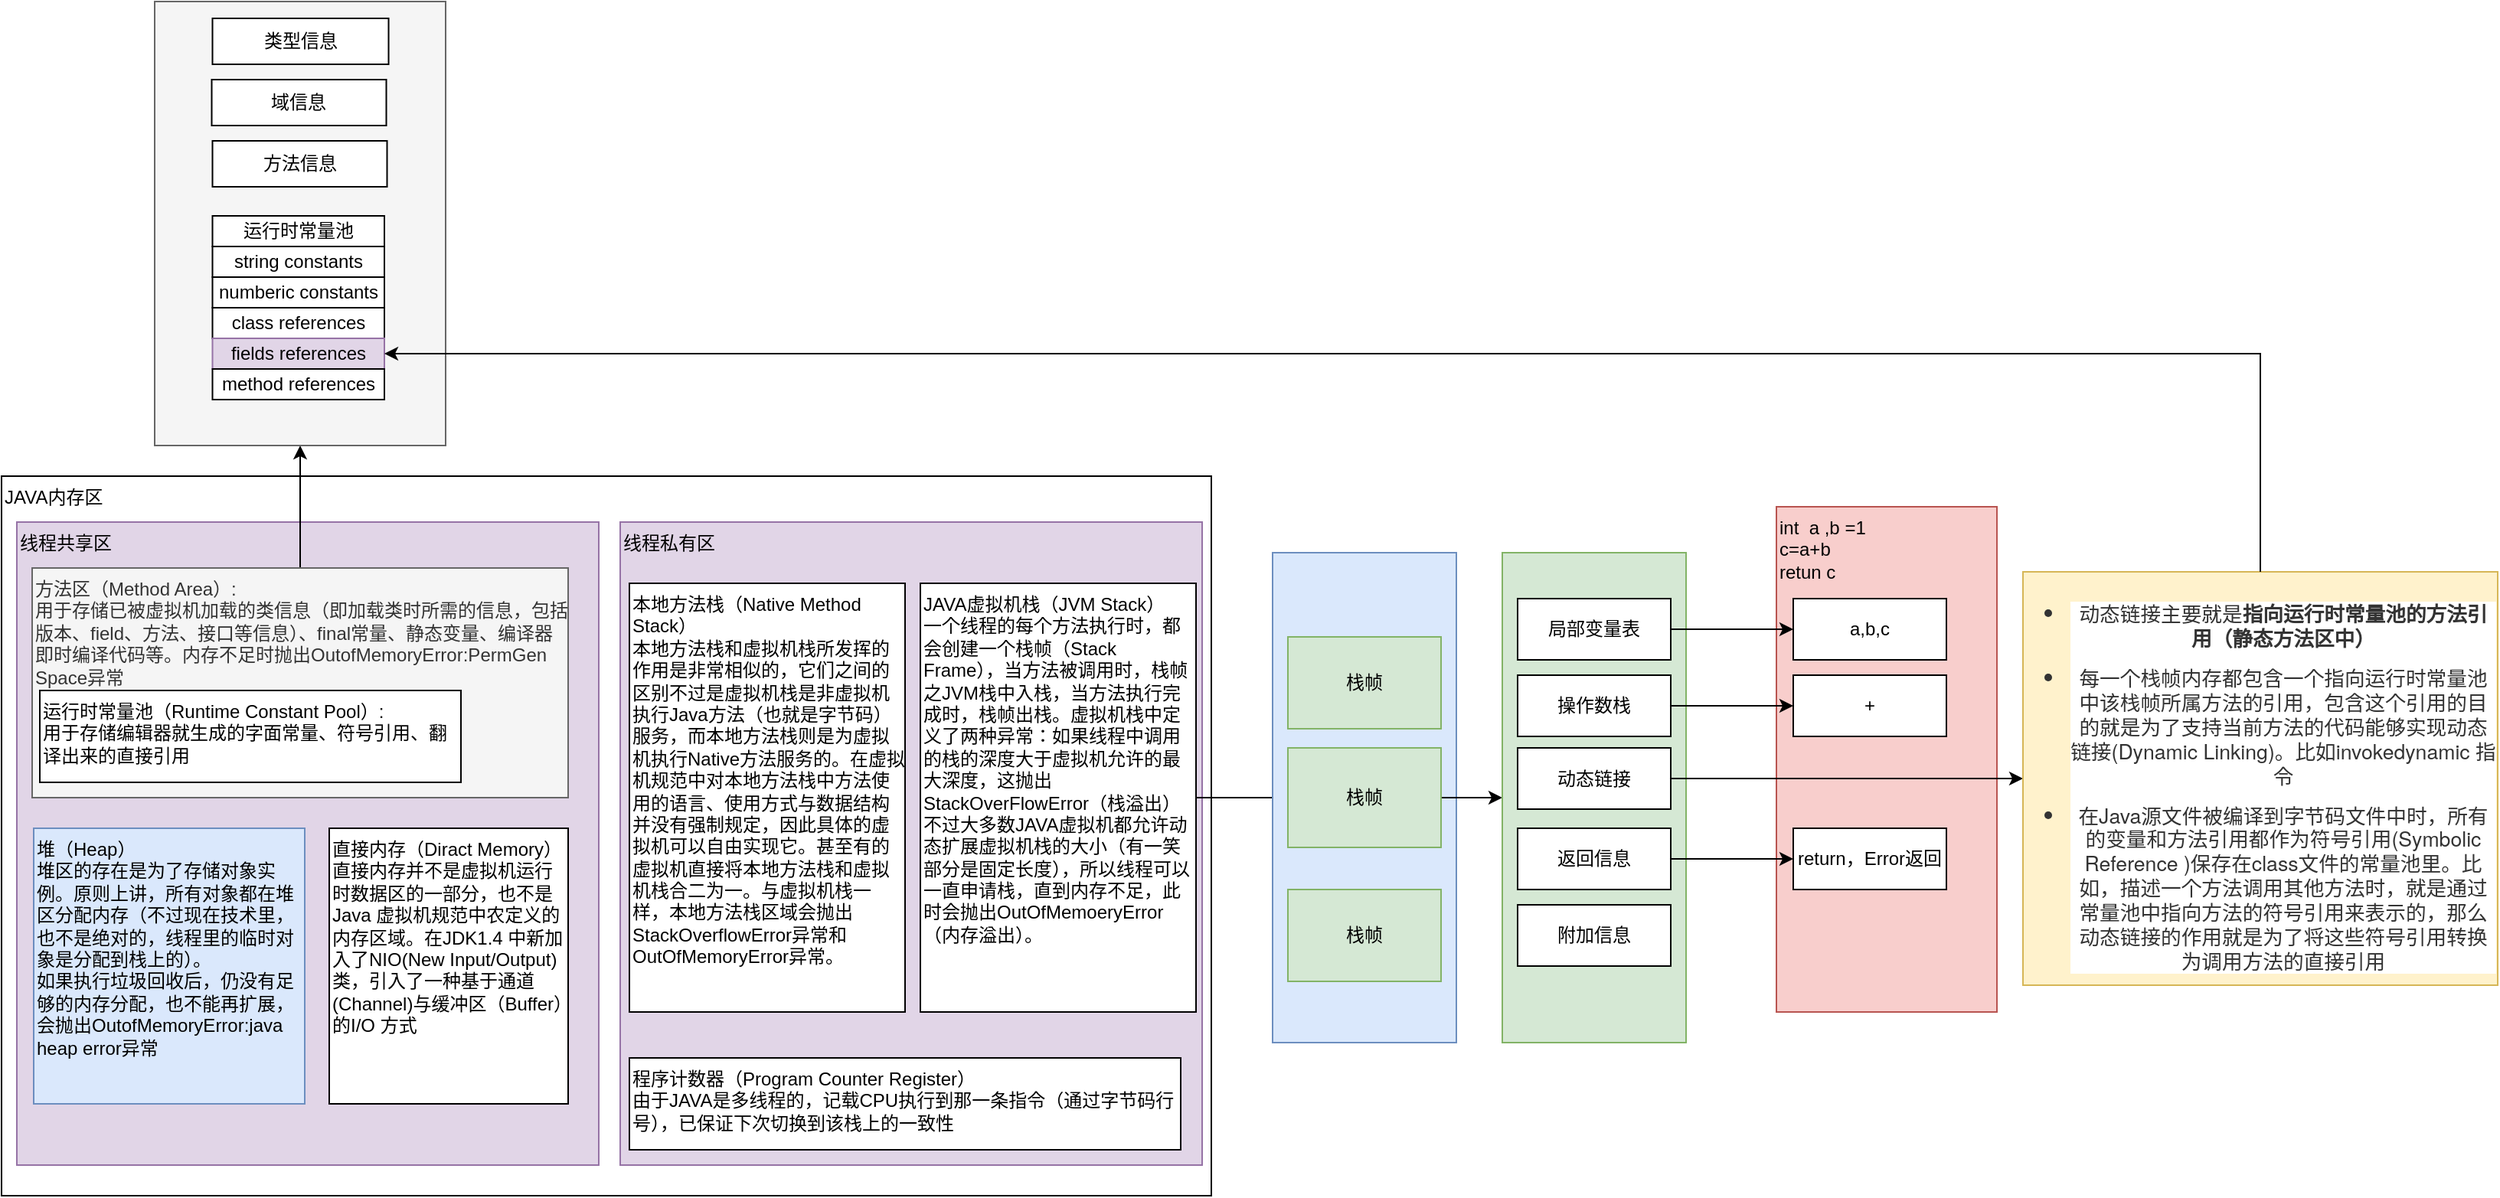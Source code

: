 <mxfile version="17.1.0" type="github" pages="5">
  <diagram id="TDiGAL2X2Zq-7PlaV9LO" name="Page-1">
    <mxGraphModel dx="1038" dy="2878" grid="1" gridSize="10" guides="1" tooltips="1" connect="1" arrows="1" fold="1" page="1" pageScale="1" pageWidth="827" pageHeight="1169" math="0" shadow="0">
      <root>
        <mxCell id="0" />
        <mxCell id="1" parent="0" />
        <mxCell id="9E3KLxwtJvIrnutbp77t-42" value="&lt;span style=&quot;&quot;&gt;int&amp;nbsp; a ,b =1&lt;/span&gt;&lt;br style=&quot;&quot;&gt;&lt;span style=&quot;&quot;&gt;c=a+b&lt;/span&gt;&lt;br style=&quot;&quot;&gt;&lt;div style=&quot;&quot;&gt;&lt;span&gt;retun c&lt;/span&gt;&lt;/div&gt;" style="rounded=0;whiteSpace=wrap;html=1;align=left;verticalAlign=top;fillColor=#f8cecc;strokeColor=#b85450;" parent="1" vertex="1">
          <mxGeometry x="1169" y="-1120" width="144" height="330" as="geometry" />
        </mxCell>
        <mxCell id="9E3KLxwtJvIrnutbp77t-6" value="JAVA内存区" style="rounded=0;whiteSpace=wrap;html=1;align=left;verticalAlign=top;" parent="1" vertex="1">
          <mxGeometry x="10" y="-1140" width="790" height="470" as="geometry" />
        </mxCell>
        <mxCell id="9E3KLxwtJvIrnutbp77t-7" value="线程共享区" style="rounded=0;whiteSpace=wrap;html=1;align=left;verticalAlign=top;fillColor=#e1d5e7;strokeColor=#9673a6;" parent="1" vertex="1">
          <mxGeometry x="20" y="-1110" width="380" height="420" as="geometry" />
        </mxCell>
        <mxCell id="9E3KLxwtJvIrnutbp77t-8" value="线程私有区" style="rounded=0;whiteSpace=wrap;html=1;align=left;verticalAlign=top;fillColor=#e1d5e7;strokeColor=#9673a6;" parent="1" vertex="1">
          <mxGeometry x="414" y="-1110" width="380" height="420" as="geometry" />
        </mxCell>
        <mxCell id="9E3KLxwtJvIrnutbp77t-48" value="" style="edgeStyle=orthogonalEdgeStyle;rounded=0;orthogonalLoop=1;jettySize=auto;html=1;" parent="1" source="9E3KLxwtJvIrnutbp77t-9" target="9E3KLxwtJvIrnutbp77t-47" edge="1">
          <mxGeometry relative="1" as="geometry" />
        </mxCell>
        <mxCell id="9E3KLxwtJvIrnutbp77t-9" value="方法区（Method Area）:&lt;br&gt;用于存储已被虚拟机加载的类信息（即加载类时所需的信息，包括版本、field、方法、接口等信息）、final常量、静态变量、编译器即时编译代码等。内存不足时抛出OutofMemoryError:PermGen Space异常" style="rounded=0;whiteSpace=wrap;html=1;align=left;verticalAlign=top;fillColor=#f5f5f5;fontColor=#333333;strokeColor=#666666;" parent="1" vertex="1">
          <mxGeometry x="30" y="-1080" width="350" height="150" as="geometry" />
        </mxCell>
        <mxCell id="9E3KLxwtJvIrnutbp77t-10" value="运行时常量池（Runtime Constant Pool）:&lt;br&gt;用于存储编辑器就生成的字面常量、符号引用、翻译出来的直接引用" style="rounded=0;whiteSpace=wrap;html=1;align=left;verticalAlign=top;" parent="1" vertex="1">
          <mxGeometry x="35" y="-1000" width="275" height="60" as="geometry" />
        </mxCell>
        <mxCell id="9E3KLxwtJvIrnutbp77t-11" value="堆（Heap）&lt;br&gt;堆区的存在是为了存储对象实例。原则上讲，所有对象都在堆区分配内存（不过现在技术里，也不是绝对的，线程里的临时对象是分配到栈上的）。&lt;br&gt;如果执行垃圾回收后，仍没有足够的内存分配，也不能再扩展，会抛出OutofMemoryError:java heap error异常" style="rounded=0;whiteSpace=wrap;html=1;align=left;verticalAlign=top;fillColor=#dae8fc;strokeColor=#6c8ebf;" parent="1" vertex="1">
          <mxGeometry x="31" y="-910" width="177" height="180" as="geometry" />
        </mxCell>
        <mxCell id="9E3KLxwtJvIrnutbp77t-12" value="直接内存（Diract Memory）&lt;br&gt;&lt;div&gt;直接内存并不是虚拟机运行时数据区的一部分，也不是Java 虚拟机规范中农定义的内存区域。在JDK1.4 中新加入了NIO(New Input/Output)类，引入了一种基于通道(Channel)与缓冲区（Buffer）的I/O 方式&lt;/div&gt;" style="rounded=0;whiteSpace=wrap;html=1;align=left;verticalAlign=top;" parent="1" vertex="1">
          <mxGeometry x="224" y="-910" width="156" height="180" as="geometry" />
        </mxCell>
        <mxCell id="9E3KLxwtJvIrnutbp77t-13" value="本地方法栈（Native Method Stack）&lt;br&gt;&lt;div&gt;本地方法栈和虚拟机栈所发挥的作用是非常相似的，它们之间的区别不过是虚拟机栈是非虚拟机执行Java方法（也就是字节码）服务，而本地方法栈则是为虚拟机执行Native方法服务的。在虚拟机规范中对本地方法栈中方法使用的语言、使用方式与数据结构并没有强制规定，因此具体的虚拟机可以自由实现它。甚至有的虚拟机直接将本地方法栈和虚拟机栈合二为一。与虚拟机栈一样，本地方法栈区域会抛出StackOverflowError异常和OutOfMemoryError异常。&lt;/div&gt;" style="rounded=0;whiteSpace=wrap;html=1;align=left;verticalAlign=top;" parent="1" vertex="1">
          <mxGeometry x="420" y="-1070" width="180" height="280" as="geometry" />
        </mxCell>
        <mxCell id="9E3KLxwtJvIrnutbp77t-14" value="JAVA虚拟机栈（JVM Stack）&lt;br&gt;一个线程的每个方法执行时，都会创建一个栈帧（Stack Frame），当方法被调用时，栈帧之JVM栈中入栈，当方法执行完成时，栈帧出栈。虚拟机栈中定义了两种异常：如果线程中调用的栈的深度大于虚拟机允许的最大深度，这抛出StackOverFlowError（栈溢出）不过大多数JAVA虚拟机都允许动态扩展虚拟机栈的大小（有一笑部分是固定长度），所以线程可以一直申请栈，直到内存不足，此时会抛出OutOfMemoeryError（内存溢出）。" style="rounded=0;whiteSpace=wrap;html=1;align=left;verticalAlign=top;" parent="1" vertex="1">
          <mxGeometry x="610" y="-1070" width="180" height="280" as="geometry" />
        </mxCell>
        <mxCell id="9E3KLxwtJvIrnutbp77t-15" value="" style="endArrow=none;html=1;rounded=0;exitX=1;exitY=0.5;exitDx=0;exitDy=0;" parent="1" source="9E3KLxwtJvIrnutbp77t-14" edge="1">
          <mxGeometry width="50" height="50" relative="1" as="geometry">
            <mxPoint x="790" y="-880" as="sourcePoint" />
            <mxPoint x="840" y="-930" as="targetPoint" />
          </mxGeometry>
        </mxCell>
        <mxCell id="9E3KLxwtJvIrnutbp77t-16" value="" style="rounded=0;whiteSpace=wrap;html=1;fillColor=#dae8fc;strokeColor=#6c8ebf;" parent="1" vertex="1">
          <mxGeometry x="840" y="-1090" width="120" height="320" as="geometry" />
        </mxCell>
        <mxCell id="9E3KLxwtJvIrnutbp77t-19" value="栈帧" style="rounded=0;whiteSpace=wrap;html=1;fillColor=#d5e8d4;strokeColor=#82b366;" parent="1" vertex="1">
          <mxGeometry x="850" y="-1035" width="100" height="60" as="geometry" />
        </mxCell>
        <mxCell id="9E3KLxwtJvIrnutbp77t-22" style="edgeStyle=orthogonalEdgeStyle;rounded=0;orthogonalLoop=1;jettySize=auto;html=1;exitX=1;exitY=0.5;exitDx=0;exitDy=0;" parent="1" source="9E3KLxwtJvIrnutbp77t-20" edge="1">
          <mxGeometry relative="1" as="geometry">
            <mxPoint x="990" y="-930" as="targetPoint" />
          </mxGeometry>
        </mxCell>
        <mxCell id="9E3KLxwtJvIrnutbp77t-20" value="栈帧" style="rounded=0;whiteSpace=wrap;html=1;fillColor=#d5e8d4;strokeColor=#82b366;" parent="1" vertex="1">
          <mxGeometry x="850" y="-962.5" width="100" height="65" as="geometry" />
        </mxCell>
        <mxCell id="9E3KLxwtJvIrnutbp77t-21" value="栈帧" style="rounded=0;whiteSpace=wrap;html=1;fillColor=#d5e8d4;strokeColor=#82b366;" parent="1" vertex="1">
          <mxGeometry x="850" y="-870" width="100" height="60" as="geometry" />
        </mxCell>
        <mxCell id="9E3KLxwtJvIrnutbp77t-23" value="" style="rounded=0;whiteSpace=wrap;html=1;fillColor=#d5e8d4;strokeColor=#82b366;" parent="1" vertex="1">
          <mxGeometry x="990" y="-1090" width="120" height="320" as="geometry" />
        </mxCell>
        <mxCell id="9E3KLxwtJvIrnutbp77t-32" value="" style="edgeStyle=orthogonalEdgeStyle;rounded=0;orthogonalLoop=1;jettySize=auto;html=1;" parent="1" source="9E3KLxwtJvIrnutbp77t-24" target="9E3KLxwtJvIrnutbp77t-31" edge="1">
          <mxGeometry relative="1" as="geometry" />
        </mxCell>
        <mxCell id="9E3KLxwtJvIrnutbp77t-24" value="局部变量表" style="rounded=0;whiteSpace=wrap;html=1;" parent="1" vertex="1">
          <mxGeometry x="1000" y="-1060" width="100" height="40" as="geometry" />
        </mxCell>
        <mxCell id="9E3KLxwtJvIrnutbp77t-39" value="" style="edgeStyle=orthogonalEdgeStyle;rounded=0;orthogonalLoop=1;jettySize=auto;html=1;" parent="1" source="9E3KLxwtJvIrnutbp77t-25" target="9E3KLxwtJvIrnutbp77t-38" edge="1">
          <mxGeometry relative="1" as="geometry" />
        </mxCell>
        <mxCell id="9E3KLxwtJvIrnutbp77t-25" value="操作数栈" style="rounded=0;whiteSpace=wrap;html=1;" parent="1" vertex="1">
          <mxGeometry x="1000" y="-1010" width="100" height="40" as="geometry" />
        </mxCell>
        <mxCell id="9E3KLxwtJvIrnutbp77t-45" value="" style="edgeStyle=orthogonalEdgeStyle;rounded=0;orthogonalLoop=1;jettySize=auto;html=1;" parent="1" source="9E3KLxwtJvIrnutbp77t-26" target="9E3KLxwtJvIrnutbp77t-44" edge="1">
          <mxGeometry relative="1" as="geometry" />
        </mxCell>
        <mxCell id="9E3KLxwtJvIrnutbp77t-26" value="动态链接" style="rounded=0;whiteSpace=wrap;html=1;" parent="1" vertex="1">
          <mxGeometry x="1000" y="-962.5" width="100" height="40" as="geometry" />
        </mxCell>
        <mxCell id="9E3KLxwtJvIrnutbp77t-41" value="" style="edgeStyle=orthogonalEdgeStyle;rounded=0;orthogonalLoop=1;jettySize=auto;html=1;" parent="1" source="9E3KLxwtJvIrnutbp77t-27" target="9E3KLxwtJvIrnutbp77t-40" edge="1">
          <mxGeometry relative="1" as="geometry" />
        </mxCell>
        <mxCell id="9E3KLxwtJvIrnutbp77t-27" value="返回信息" style="rounded=0;whiteSpace=wrap;html=1;" parent="1" vertex="1">
          <mxGeometry x="1000" y="-910" width="100" height="40" as="geometry" />
        </mxCell>
        <mxCell id="9E3KLxwtJvIrnutbp77t-28" value="附加信息" style="rounded=0;whiteSpace=wrap;html=1;" parent="1" vertex="1">
          <mxGeometry x="1000" y="-860" width="100" height="40" as="geometry" />
        </mxCell>
        <mxCell id="9E3KLxwtJvIrnutbp77t-31" value="a,b,c" style="rounded=0;whiteSpace=wrap;html=1;" parent="1" vertex="1">
          <mxGeometry x="1180" y="-1060" width="100" height="40" as="geometry" />
        </mxCell>
        <mxCell id="9E3KLxwtJvIrnutbp77t-38" value="+" style="rounded=0;whiteSpace=wrap;html=1;" parent="1" vertex="1">
          <mxGeometry x="1180" y="-1010" width="100" height="40" as="geometry" />
        </mxCell>
        <mxCell id="9E3KLxwtJvIrnutbp77t-40" value="return，Error返回" style="rounded=0;whiteSpace=wrap;html=1;" parent="1" vertex="1">
          <mxGeometry x="1180" y="-910" width="100" height="40" as="geometry" />
        </mxCell>
        <mxCell id="9E3KLxwtJvIrnutbp77t-44" value="&lt;ul style=&quot;margin: 0px 0px 0px 30px ; padding: 0px ; color: rgb(51 , 51 , 51) ; font-family: &amp;#34;pingfang sc&amp;#34; , &amp;#34;microsoft yahei&amp;#34; , &amp;#34;helvetica neue&amp;#34; , &amp;#34;helvetica&amp;#34; , &amp;#34;arial&amp;#34; , sans-serif ; font-size: 13.333px ; background-color: rgb(255 , 255 , 255)&quot;&gt;&lt;li id=&quot;35-动态链接或指向运行时常量池的方法引用&quot; style=&quot;margin: 0px ; padding: 0px ; list-style: disc&quot;&gt;&lt;p style=&quot;margin: 10px auto ; padding: 0px&quot;&gt;动态链接主要就是&lt;strong style=&quot;margin: 0px ; padding: 0px&quot;&gt;指向运行时常量池的方法引用（静态方法区中）&lt;/strong&gt;&lt;/p&gt;&lt;/li&gt;&lt;li id=&quot;35-动态链接或指向运行时常量池的方法引用&quot; style=&quot;margin: 0px ; padding: 0px ; list-style: disc&quot;&gt;&lt;p style=&quot;margin: 10px auto ; padding: 0px&quot;&gt;每一个栈帧内存都包含一个指向运行时常量池中该栈帧所属方法的引用，包含这个引用的目的就是为了支持当前方法的代码能够实现动态链接(Dynamic Linking)。比如invokedynamic 指令&lt;/p&gt;&lt;/li&gt;&lt;li style=&quot;margin: 0px ; padding: 0px ; list-style: disc&quot;&gt;在Java源文件被编译到字节码文件中时，所有的变量和方法引用都作为符号引用(Symbolic Reference )保存在class文件的常量池里。比如，描述一个方法调用其他方法时，就是通过常量池中指向方法的符号引用来表示的，那么动态链接的作用就是为了将这些符号引用转换为调用方法的直接引用&lt;/li&gt;&lt;/ul&gt;" style="whiteSpace=wrap;html=1;rounded=0;fillColor=#fff2cc;strokeColor=#d6b656;" parent="1" vertex="1">
          <mxGeometry x="1330" y="-1077.5" width="310" height="270" as="geometry" />
        </mxCell>
        <mxCell id="9E3KLxwtJvIrnutbp77t-62" value="" style="group" parent="1" vertex="1" connectable="0">
          <mxGeometry x="110" y="-1450" width="190" height="290" as="geometry" />
        </mxCell>
        <mxCell id="9E3KLxwtJvIrnutbp77t-47" value="" style="rounded=0;whiteSpace=wrap;html=1;align=left;verticalAlign=top;fillColor=#f5f5f5;fontColor=#333333;strokeColor=#666666;" parent="9E3KLxwtJvIrnutbp77t-62" vertex="1">
          <mxGeometry width="190" height="290" as="geometry" />
        </mxCell>
        <mxCell id="9E3KLxwtJvIrnutbp77t-49" value="类型信息" style="rounded=0;whiteSpace=wrap;html=1;" parent="9E3KLxwtJvIrnutbp77t-62" vertex="1">
          <mxGeometry x="37.75" y="11" width="115" height="30" as="geometry" />
        </mxCell>
        <mxCell id="9E3KLxwtJvIrnutbp77t-50" value="域信息" style="rounded=0;whiteSpace=wrap;html=1;" parent="9E3KLxwtJvIrnutbp77t-62" vertex="1">
          <mxGeometry x="37.25" y="51" width="114" height="30" as="geometry" />
        </mxCell>
        <mxCell id="9E3KLxwtJvIrnutbp77t-51" value="方法信息" style="rounded=0;whiteSpace=wrap;html=1;" parent="9E3KLxwtJvIrnutbp77t-62" vertex="1">
          <mxGeometry x="37.75" y="91" width="114" height="30" as="geometry" />
        </mxCell>
        <mxCell id="9E3KLxwtJvIrnutbp77t-55" value="运行时常量池" style="rounded=0;whiteSpace=wrap;html=1;" parent="9E3KLxwtJvIrnutbp77t-62" vertex="1">
          <mxGeometry x="37.75" y="140" width="112.25" height="20" as="geometry" />
        </mxCell>
        <mxCell id="9E3KLxwtJvIrnutbp77t-56" value="string constants" style="rounded=0;whiteSpace=wrap;html=1;" parent="9E3KLxwtJvIrnutbp77t-62" vertex="1">
          <mxGeometry x="37.75" y="160" width="112.25" height="20" as="geometry" />
        </mxCell>
        <mxCell id="9E3KLxwtJvIrnutbp77t-57" value="numberic constants" style="rounded=0;whiteSpace=wrap;html=1;" parent="9E3KLxwtJvIrnutbp77t-62" vertex="1">
          <mxGeometry x="37.75" y="180" width="112.25" height="20" as="geometry" />
        </mxCell>
        <mxCell id="9E3KLxwtJvIrnutbp77t-58" value="class references" style="rounded=0;whiteSpace=wrap;html=1;" parent="9E3KLxwtJvIrnutbp77t-62" vertex="1">
          <mxGeometry x="37.75" y="200" width="112.25" height="20" as="geometry" />
        </mxCell>
        <mxCell id="9E3KLxwtJvIrnutbp77t-59" value="fields references" style="rounded=0;whiteSpace=wrap;html=1;fillColor=#e1d5e7;strokeColor=#9673a6;" parent="9E3KLxwtJvIrnutbp77t-62" vertex="1">
          <mxGeometry x="37.75" y="220" width="112.25" height="20" as="geometry" />
        </mxCell>
        <mxCell id="9E3KLxwtJvIrnutbp77t-60" value="method references" style="rounded=0;whiteSpace=wrap;html=1;" parent="9E3KLxwtJvIrnutbp77t-62" vertex="1">
          <mxGeometry x="37.75" y="240" width="112.25" height="20" as="geometry" />
        </mxCell>
        <mxCell id="9E3KLxwtJvIrnutbp77t-61" style="edgeStyle=orthogonalEdgeStyle;rounded=0;orthogonalLoop=1;jettySize=auto;html=1;exitX=0.5;exitY=0;exitDx=0;exitDy=0;entryX=1;entryY=0.5;entryDx=0;entryDy=0;" parent="1" source="9E3KLxwtJvIrnutbp77t-44" target="9E3KLxwtJvIrnutbp77t-59" edge="1">
          <mxGeometry relative="1" as="geometry" />
        </mxCell>
        <mxCell id="9E3KLxwtJvIrnutbp77t-63" value="程序计数器（Program Counter Register）&lt;br&gt;由于JAVA是多线程的，记载CPU执行到那一条指令（通过字节码行号），已保证下次切换到该栈上的一致性" style="rounded=0;whiteSpace=wrap;html=1;align=left;verticalAlign=top;" parent="1" vertex="1">
          <mxGeometry x="420" y="-760" width="360" height="60" as="geometry" />
        </mxCell>
      </root>
    </mxGraphModel>
  </diagram>
  <diagram id="burU_bkRqCt5qxTcppua" name="数据中心演化史">
    <mxGraphModel dx="1038" dy="540" grid="1" gridSize="10" guides="1" tooltips="1" connect="1" arrows="1" fold="1" page="1" pageScale="1" pageWidth="827" pageHeight="1169" math="0" shadow="0">
      <root>
        <mxCell id="TquE0bGBpItUM3xQhQY0-0" />
        <mxCell id="TquE0bGBpItUM3xQhQY0-1" parent="TquE0bGBpItUM3xQhQY0-0" />
        <mxCell id="TquE0bGBpItUM3xQhQY0-48" value="数据中心演化" style="swimlane;childLayout=stackLayout;resizeParent=1;resizeParentMax=0;startSize=20;" parent="TquE0bGBpItUM3xQhQY0-1" vertex="1">
          <mxGeometry x="80" y="270" width="600" height="360" as="geometry" />
        </mxCell>
        <mxCell id="TquE0bGBpItUM3xQhQY0-49" value="" style="swimlane;startSize=20;" parent="TquE0bGBpItUM3xQhQY0-48" vertex="1">
          <mxGeometry y="20" width="120" height="340" as="geometry" />
        </mxCell>
        <mxCell id="TquE0bGBpItUM3xQhQY0-54" value="数据中心提供" style="whiteSpace=wrap;html=1;" parent="TquE0bGBpItUM3xQhQY0-49" vertex="1">
          <mxGeometry y="21" width="120" height="53" as="geometry" />
        </mxCell>
        <mxCell id="TquE0bGBpItUM3xQhQY0-56" value="应用架构" style="whiteSpace=wrap;html=1;" parent="TquE0bGBpItUM3xQhQY0-49" vertex="1">
          <mxGeometry y="74" width="120" height="53" as="geometry" />
        </mxCell>
        <mxCell id="TquE0bGBpItUM3xQhQY0-57" value="自动化" style="whiteSpace=wrap;html=1;" parent="TquE0bGBpItUM3xQhQY0-49" vertex="1">
          <mxGeometry y="127" width="120" height="53" as="geometry" />
        </mxCell>
        <mxCell id="TquE0bGBpItUM3xQhQY0-58" value="服务创建时间" style="whiteSpace=wrap;html=1;" parent="TquE0bGBpItUM3xQhQY0-49" vertex="1">
          <mxGeometry y="180" width="120" height="53" as="geometry" />
        </mxCell>
        <mxCell id="TquE0bGBpItUM3xQhQY0-59" value="服务生命周期" style="whiteSpace=wrap;html=1;" parent="TquE0bGBpItUM3xQhQY0-49" vertex="1">
          <mxGeometry y="233" width="120" height="53" as="geometry" />
        </mxCell>
        <mxCell id="TquE0bGBpItUM3xQhQY0-60" value="主要产品" style="whiteSpace=wrap;html=1;" parent="TquE0bGBpItUM3xQhQY0-49" vertex="1">
          <mxGeometry y="286" width="120" height="53" as="geometry" />
        </mxCell>
        <mxCell id="TquE0bGBpItUM3xQhQY0-50" value="Gen0 硬件" style="swimlane;startSize=20;" parent="TquE0bGBpItUM3xQhQY0-48" vertex="1">
          <mxGeometry x="120" y="20" width="120" height="340" as="geometry" />
        </mxCell>
        <mxCell id="TquE0bGBpItUM3xQhQY0-61" value="硬件服务器运行单一的服务/应用" style="whiteSpace=wrap;html=1;" parent="TquE0bGBpItUM3xQhQY0-50" vertex="1">
          <mxGeometry y="21" width="120" height="53" as="geometry" />
        </mxCell>
        <mxCell id="TquE0bGBpItUM3xQhQY0-62" value="烟囱" style="whiteSpace=wrap;html=1;" parent="TquE0bGBpItUM3xQhQY0-50" vertex="1">
          <mxGeometry y="74" width="120" height="53" as="geometry" />
        </mxCell>
        <mxCell id="TquE0bGBpItUM3xQhQY0-63" value="无" style="whiteSpace=wrap;html=1;" parent="TquE0bGBpItUM3xQhQY0-50" vertex="1">
          <mxGeometry y="127" width="120" height="53" as="geometry" />
        </mxCell>
        <mxCell id="TquE0bGBpItUM3xQhQY0-64" value="weeks/单" style="whiteSpace=wrap;html=1;" parent="TquE0bGBpItUM3xQhQY0-50" vertex="1">
          <mxGeometry y="180" width="120" height="53" as="geometry" />
        </mxCell>
        <mxCell id="TquE0bGBpItUM3xQhQY0-65" value="年" style="whiteSpace=wrap;html=1;" parent="TquE0bGBpItUM3xQhQY0-50" vertex="1">
          <mxGeometry y="233" width="120" height="53" as="geometry" />
        </mxCell>
        <mxCell id="TquE0bGBpItUM3xQhQY0-66" value="DELL,HP,BIG-IP硬件" style="whiteSpace=wrap;html=1;" parent="TquE0bGBpItUM3xQhQY0-50" vertex="1">
          <mxGeometry y="286" width="120" height="53" as="geometry" />
        </mxCell>
        <mxCell id="TquE0bGBpItUM3xQhQY0-51" value="Gen1 虚拟化" style="swimlane;startSize=20;" parent="TquE0bGBpItUM3xQhQY0-48" vertex="1">
          <mxGeometry x="240" y="20" width="120" height="340" as="geometry" />
        </mxCell>
        <mxCell id="TquE0bGBpItUM3xQhQY0-67" value="硬件服务器运行单一的服务/应用" style="whiteSpace=wrap;html=1;" parent="TquE0bGBpItUM3xQhQY0-51" vertex="1">
          <mxGeometry y="21" width="120" height="53" as="geometry" />
        </mxCell>
        <mxCell id="TquE0bGBpItUM3xQhQY0-68" value="SOA" style="whiteSpace=wrap;html=1;" parent="TquE0bGBpItUM3xQhQY0-51" vertex="1">
          <mxGeometry y="74" width="120" height="53" as="geometry" />
        </mxCell>
        <mxCell id="TquE0bGBpItUM3xQhQY0-69" value="很少" style="whiteSpace=wrap;html=1;" parent="TquE0bGBpItUM3xQhQY0-51" vertex="1">
          <mxGeometry y="127" width="120" height="53" as="geometry" />
        </mxCell>
        <mxCell id="TquE0bGBpItUM3xQhQY0-70" value="days/单" style="whiteSpace=wrap;html=1;" parent="TquE0bGBpItUM3xQhQY0-51" vertex="1">
          <mxGeometry y="180" width="120" height="53" as="geometry" />
        </mxCell>
        <mxCell id="TquE0bGBpItUM3xQhQY0-71" value="年" style="whiteSpace=wrap;html=1;" parent="TquE0bGBpItUM3xQhQY0-51" vertex="1">
          <mxGeometry y="233" width="120" height="53" as="geometry" />
        </mxCell>
        <mxCell id="TquE0bGBpItUM3xQhQY0-72" value="WMWare，Xen，BIG-IP VE" style="whiteSpace=wrap;html=1;" parent="TquE0bGBpItUM3xQhQY0-51" vertex="1">
          <mxGeometry y="286" width="120" height="53" as="geometry" />
        </mxCell>
        <mxCell id="TquE0bGBpItUM3xQhQY0-52" value="Gen2 资源池化" style="swimlane;startSize=20;" parent="TquE0bGBpItUM3xQhQY0-48" vertex="1">
          <mxGeometry x="360" y="20" width="120" height="340" as="geometry" />
        </mxCell>
        <mxCell id="TquE0bGBpItUM3xQhQY0-73" value="虚拟化服务器运行单一的服务/应用" style="whiteSpace=wrap;html=1;" parent="TquE0bGBpItUM3xQhQY0-52" vertex="1">
          <mxGeometry y="21" width="120" height="53" as="geometry" />
        </mxCell>
        <mxCell id="TquE0bGBpItUM3xQhQY0-74" value="服务化" style="whiteSpace=wrap;html=1;" parent="TquE0bGBpItUM3xQhQY0-52" vertex="1">
          <mxGeometry y="74" width="120" height="53" as="geometry" />
        </mxCell>
        <mxCell id="TquE0bGBpItUM3xQhQY0-75" value="混合" style="whiteSpace=wrap;html=1;" parent="TquE0bGBpItUM3xQhQY0-52" vertex="1">
          <mxGeometry y="127" width="120" height="53" as="geometry" />
        </mxCell>
        <mxCell id="TquE0bGBpItUM3xQhQY0-76" value="分钟/自服务+自动扩展" style="whiteSpace=wrap;html=1;" parent="TquE0bGBpItUM3xQhQY0-52" vertex="1">
          <mxGeometry y="180" width="120" height="53" as="geometry" />
        </mxCell>
        <mxCell id="TquE0bGBpItUM3xQhQY0-77" value="月/天" style="whiteSpace=wrap;html=1;" parent="TquE0bGBpItUM3xQhQY0-52" vertex="1">
          <mxGeometry y="233" width="120" height="53" as="geometry" />
        </mxCell>
        <mxCell id="TquE0bGBpItUM3xQhQY0-78" value="AWS,OpenStack,&lt;br&gt;Cisco ACI" style="whiteSpace=wrap;html=1;" parent="TquE0bGBpItUM3xQhQY0-52" vertex="1">
          <mxGeometry y="286" width="120" height="53" as="geometry" />
        </mxCell>
        <mxCell id="TquE0bGBpItUM3xQhQY0-53" value="Gen3 容器化 云化" style="swimlane;startSize=20;" parent="TquE0bGBpItUM3xQhQY0-48" vertex="1">
          <mxGeometry x="480" y="20" width="120" height="340" as="geometry" />
        </mxCell>
        <mxCell id="TquE0bGBpItUM3xQhQY0-79" value="CPU,内存和存储池+Paas框架" style="whiteSpace=wrap;html=1;" parent="TquE0bGBpItUM3xQhQY0-53" vertex="1">
          <mxGeometry y="21" width="120" height="53" as="geometry" />
        </mxCell>
        <mxCell id="TquE0bGBpItUM3xQhQY0-80" value="微服务" style="whiteSpace=wrap;html=1;" parent="TquE0bGBpItUM3xQhQY0-53" vertex="1">
          <mxGeometry y="74" width="120" height="53" as="geometry" />
        </mxCell>
        <mxCell id="TquE0bGBpItUM3xQhQY0-81" value="100%" style="whiteSpace=wrap;html=1;" parent="TquE0bGBpItUM3xQhQY0-53" vertex="1">
          <mxGeometry y="127" width="120" height="53" as="geometry" />
        </mxCell>
        <mxCell id="TquE0bGBpItUM3xQhQY0-82" value="秒" style="whiteSpace=wrap;html=1;" parent="TquE0bGBpItUM3xQhQY0-53" vertex="1">
          <mxGeometry y="180" width="120" height="53" as="geometry" />
        </mxCell>
        <mxCell id="TquE0bGBpItUM3xQhQY0-83" value="秒" style="whiteSpace=wrap;html=1;" parent="TquE0bGBpItUM3xQhQY0-53" vertex="1">
          <mxGeometry y="233" width="120" height="53" as="geometry" />
        </mxCell>
        <mxCell id="TquE0bGBpItUM3xQhQY0-84" value="容器：K8S,DOCKER" style="whiteSpace=wrap;html=1;" parent="TquE0bGBpItUM3xQhQY0-53" vertex="1">
          <mxGeometry y="286" width="120" height="53" as="geometry" />
        </mxCell>
      </root>
    </mxGraphModel>
  </diagram>
  <diagram id="2PSrz5f2pjEyQIpFIhBG" name="Page-3">
    <mxGraphModel dx="1038" dy="540" grid="1" gridSize="10" guides="1" tooltips="1" connect="1" arrows="1" fold="1" page="1" pageScale="1" pageWidth="827" pageHeight="1169" math="0" shadow="0">
      <root>
        <mxCell id="eYndfs54rPFblCkkmIbf-0" />
        <mxCell id="eYndfs54rPFblCkkmIbf-1" parent="eYndfs54rPFblCkkmIbf-0" />
        <mxCell id="eYndfs54rPFblCkkmIbf-2" value="手机支付" style="rounded=0;whiteSpace=wrap;html=1;" parent="eYndfs54rPFblCkkmIbf-1" vertex="1">
          <mxGeometry x="80" y="80" width="120" height="60" as="geometry" />
        </mxCell>
        <mxCell id="eYndfs54rPFblCkkmIbf-3" value="网银支付" style="rounded=0;whiteSpace=wrap;html=1;" parent="eYndfs54rPFblCkkmIbf-1" vertex="1">
          <mxGeometry x="80" y="160" width="120" height="60" as="geometry" />
        </mxCell>
        <mxCell id="eYndfs54rPFblCkkmIbf-4" value="ATM支付" style="rounded=0;whiteSpace=wrap;html=1;" parent="eYndfs54rPFblCkkmIbf-1" vertex="1">
          <mxGeometry x="80" y="240" width="120" height="60" as="geometry" />
        </mxCell>
        <mxCell id="eYndfs54rPFblCkkmIbf-5" value="POS支付" style="rounded=0;whiteSpace=wrap;html=1;" parent="eYndfs54rPFblCkkmIbf-1" vertex="1">
          <mxGeometry x="80" y="320" width="120" height="60" as="geometry" />
        </mxCell>
        <mxCell id="eYndfs54rPFblCkkmIbf-23" style="edgeStyle=orthogonalEdgeStyle;rounded=0;orthogonalLoop=1;jettySize=auto;html=1;entryX=0;entryY=0.5;entryDx=0;entryDy=0;" parent="eYndfs54rPFblCkkmIbf-1" source="eYndfs54rPFblCkkmIbf-6" target="eYndfs54rPFblCkkmIbf-14" edge="1">
          <mxGeometry relative="1" as="geometry" />
        </mxCell>
        <mxCell id="eYndfs54rPFblCkkmIbf-6" value="数据采集&lt;br&gt;KAFKAPI" style="rounded=0;whiteSpace=wrap;html=1;" parent="eYndfs54rPFblCkkmIbf-1" vertex="1">
          <mxGeometry x="280" y="200" width="120" height="60" as="geometry" />
        </mxCell>
        <mxCell id="eYndfs54rPFblCkkmIbf-8" value="" style="endArrow=classic;html=1;rounded=0;entryX=0;entryY=0.5;entryDx=0;entryDy=0;exitX=1;exitY=0.5;exitDx=0;exitDy=0;" parent="eYndfs54rPFblCkkmIbf-1" source="eYndfs54rPFblCkkmIbf-2" target="eYndfs54rPFblCkkmIbf-6" edge="1">
          <mxGeometry width="50" height="50" relative="1" as="geometry">
            <mxPoint x="160" y="220" as="sourcePoint" />
            <mxPoint x="210" y="170" as="targetPoint" />
          </mxGeometry>
        </mxCell>
        <mxCell id="eYndfs54rPFblCkkmIbf-11" value="" style="endArrow=classic;html=1;rounded=0;entryX=0;entryY=0.5;entryDx=0;entryDy=0;exitX=1;exitY=0.5;exitDx=0;exitDy=0;" parent="eYndfs54rPFblCkkmIbf-1" source="eYndfs54rPFblCkkmIbf-3" target="eYndfs54rPFblCkkmIbf-6" edge="1">
          <mxGeometry width="50" height="50" relative="1" as="geometry">
            <mxPoint x="210" y="120" as="sourcePoint" />
            <mxPoint x="290" y="240" as="targetPoint" />
          </mxGeometry>
        </mxCell>
        <mxCell id="eYndfs54rPFblCkkmIbf-12" value="" style="endArrow=classic;html=1;rounded=0;entryX=0;entryY=0.5;entryDx=0;entryDy=0;exitX=1;exitY=0.5;exitDx=0;exitDy=0;" parent="eYndfs54rPFblCkkmIbf-1" source="eYndfs54rPFblCkkmIbf-4" target="eYndfs54rPFblCkkmIbf-6" edge="1">
          <mxGeometry width="50" height="50" relative="1" as="geometry">
            <mxPoint x="220" y="130" as="sourcePoint" />
            <mxPoint x="300" y="250" as="targetPoint" />
          </mxGeometry>
        </mxCell>
        <mxCell id="eYndfs54rPFblCkkmIbf-13" value="" style="endArrow=classic;html=1;rounded=0;entryX=0;entryY=0.5;entryDx=0;entryDy=0;exitX=1;exitY=0.5;exitDx=0;exitDy=0;" parent="eYndfs54rPFblCkkmIbf-1" source="eYndfs54rPFblCkkmIbf-5" target="eYndfs54rPFblCkkmIbf-6" edge="1">
          <mxGeometry width="50" height="50" relative="1" as="geometry">
            <mxPoint x="230" y="140" as="sourcePoint" />
            <mxPoint x="310" y="260" as="targetPoint" />
          </mxGeometry>
        </mxCell>
        <mxCell id="eYndfs54rPFblCkkmIbf-20" style="edgeStyle=orthogonalEdgeStyle;rounded=0;orthogonalLoop=1;jettySize=auto;html=1;exitX=1;exitY=0.5;exitDx=0;exitDy=0;" parent="eYndfs54rPFblCkkmIbf-1" source="eYndfs54rPFblCkkmIbf-14" target="eYndfs54rPFblCkkmIbf-16" edge="1">
          <mxGeometry relative="1" as="geometry" />
        </mxCell>
        <mxCell id="eYndfs54rPFblCkkmIbf-14" value="FLINK" style="rounded=0;whiteSpace=wrap;html=1;" parent="eYndfs54rPFblCkkmIbf-1" vertex="1">
          <mxGeometry x="460" y="200" width="120" height="60" as="geometry" />
        </mxCell>
        <mxCell id="eYndfs54rPFblCkkmIbf-15" value="机器学习评分模型" style="rounded=0;whiteSpace=wrap;html=1;" parent="eYndfs54rPFblCkkmIbf-1" vertex="1">
          <mxGeometry x="460" y="330" width="120" height="60" as="geometry" />
        </mxCell>
        <mxCell id="eYndfs54rPFblCkkmIbf-16" value="KAFKA" style="shape=datastore;whiteSpace=wrap;html=1;" parent="eYndfs54rPFblCkkmIbf-1" vertex="1">
          <mxGeometry x="640" y="200" width="100" height="60" as="geometry" />
        </mxCell>
        <mxCell id="eYndfs54rPFblCkkmIbf-17" value="BI展示" style="rounded=0;whiteSpace=wrap;html=1;" parent="eYndfs54rPFblCkkmIbf-1" vertex="1">
          <mxGeometry x="800" y="200" width="120" height="60" as="geometry" />
        </mxCell>
        <mxCell id="eYndfs54rPFblCkkmIbf-18" value="支付网关风险控制" style="rounded=0;whiteSpace=wrap;html=1;" parent="eYndfs54rPFblCkkmIbf-1" vertex="1">
          <mxGeometry x="800" y="100" width="120" height="60" as="geometry" />
        </mxCell>
        <mxCell id="eYndfs54rPFblCkkmIbf-19" value="交易记录存储和分析" style="rounded=0;whiteSpace=wrap;html=1;" parent="eYndfs54rPFblCkkmIbf-1" vertex="1">
          <mxGeometry x="800" y="300" width="120" height="60" as="geometry" />
        </mxCell>
        <mxCell id="eYndfs54rPFblCkkmIbf-22" value="" style="endArrow=classic;startArrow=classic;html=1;rounded=0;entryX=0.5;entryY=1;entryDx=0;entryDy=0;exitX=0.5;exitY=0;exitDx=0;exitDy=0;" parent="eYndfs54rPFblCkkmIbf-1" source="eYndfs54rPFblCkkmIbf-15" target="eYndfs54rPFblCkkmIbf-14" edge="1">
          <mxGeometry width="50" height="50" relative="1" as="geometry">
            <mxPoint x="510" y="320" as="sourcePoint" />
            <mxPoint x="560" y="270" as="targetPoint" />
          </mxGeometry>
        </mxCell>
        <mxCell id="eYndfs54rPFblCkkmIbf-24" value="" style="endArrow=classic;html=1;rounded=0;entryX=0;entryY=0.5;entryDx=0;entryDy=0;exitX=1;exitY=0.5;exitDx=0;exitDy=0;" parent="eYndfs54rPFblCkkmIbf-1" source="eYndfs54rPFblCkkmIbf-16" target="eYndfs54rPFblCkkmIbf-18" edge="1">
          <mxGeometry width="50" height="50" relative="1" as="geometry">
            <mxPoint x="750" y="230" as="sourcePoint" />
            <mxPoint x="800" y="180" as="targetPoint" />
          </mxGeometry>
        </mxCell>
        <mxCell id="eYndfs54rPFblCkkmIbf-25" value="" style="endArrow=classic;html=1;rounded=0;entryX=0;entryY=0.5;entryDx=0;entryDy=0;exitX=1;exitY=0.5;exitDx=0;exitDy=0;" parent="eYndfs54rPFblCkkmIbf-1" source="eYndfs54rPFblCkkmIbf-16" target="eYndfs54rPFblCkkmIbf-17" edge="1">
          <mxGeometry width="50" height="50" relative="1" as="geometry">
            <mxPoint x="750" y="240" as="sourcePoint" />
            <mxPoint x="810" y="140" as="targetPoint" />
          </mxGeometry>
        </mxCell>
        <mxCell id="eYndfs54rPFblCkkmIbf-26" value="" style="endArrow=classic;html=1;rounded=0;entryX=0;entryY=0.5;entryDx=0;entryDy=0;exitX=1;exitY=0.5;exitDx=0;exitDy=0;" parent="eYndfs54rPFblCkkmIbf-1" source="eYndfs54rPFblCkkmIbf-16" target="eYndfs54rPFblCkkmIbf-19" edge="1">
          <mxGeometry width="50" height="50" relative="1" as="geometry">
            <mxPoint x="760" y="250" as="sourcePoint" />
            <mxPoint x="820" y="150" as="targetPoint" />
          </mxGeometry>
        </mxCell>
        <mxCell id="eYndfs54rPFblCkkmIbf-30" value="" style="edgeStyle=orthogonalEdgeStyle;rounded=0;orthogonalLoop=1;jettySize=auto;html=1;" parent="eYndfs54rPFblCkkmIbf-1" source="eYndfs54rPFblCkkmIbf-27" target="eYndfs54rPFblCkkmIbf-29" edge="1">
          <mxGeometry relative="1" as="geometry" />
        </mxCell>
        <mxCell id="eYndfs54rPFblCkkmIbf-27" value="数据采集" style="rounded=0;whiteSpace=wrap;html=1;" parent="eYndfs54rPFblCkkmIbf-1" vertex="1">
          <mxGeometry x="80" y="510" width="120" height="60" as="geometry" />
        </mxCell>
        <mxCell id="eYndfs54rPFblCkkmIbf-32" value="" style="edgeStyle=orthogonalEdgeStyle;rounded=0;orthogonalLoop=1;jettySize=auto;html=1;" parent="eYndfs54rPFblCkkmIbf-1" source="eYndfs54rPFblCkkmIbf-29" target="eYndfs54rPFblCkkmIbf-31" edge="1">
          <mxGeometry relative="1" as="geometry" />
        </mxCell>
        <mxCell id="eYndfs54rPFblCkkmIbf-29" value="数据从传输" style="whiteSpace=wrap;html=1;rounded=0;" parent="eYndfs54rPFblCkkmIbf-1" vertex="1">
          <mxGeometry x="280" y="510" width="120" height="60" as="geometry" />
        </mxCell>
        <mxCell id="eYndfs54rPFblCkkmIbf-34" value="" style="edgeStyle=orthogonalEdgeStyle;rounded=0;orthogonalLoop=1;jettySize=auto;html=1;" parent="eYndfs54rPFblCkkmIbf-1" source="eYndfs54rPFblCkkmIbf-31" target="eYndfs54rPFblCkkmIbf-33" edge="1">
          <mxGeometry relative="1" as="geometry" />
        </mxCell>
        <mxCell id="eYndfs54rPFblCkkmIbf-31" value="数据存储" style="whiteSpace=wrap;html=1;rounded=0;" parent="eYndfs54rPFblCkkmIbf-1" vertex="1">
          <mxGeometry x="480" y="510" width="120" height="60" as="geometry" />
        </mxCell>
        <mxCell id="eYndfs54rPFblCkkmIbf-33" value="数据展示" style="whiteSpace=wrap;html=1;rounded=0;" parent="eYndfs54rPFblCkkmIbf-1" vertex="1">
          <mxGeometry x="480" y="650" width="120" height="60" as="geometry" />
        </mxCell>
        <mxCell id="eYndfs54rPFblCkkmIbf-35" value="数据处理" style="whiteSpace=wrap;html=1;rounded=0;" parent="eYndfs54rPFblCkkmIbf-1" vertex="1">
          <mxGeometry x="280" y="650" width="120" height="60" as="geometry" />
        </mxCell>
        <mxCell id="eYndfs54rPFblCkkmIbf-37" value="" style="endArrow=classic;startArrow=classic;html=1;rounded=0;exitX=0.5;exitY=0;exitDx=0;exitDy=0;" parent="eYndfs54rPFblCkkmIbf-1" source="eYndfs54rPFblCkkmIbf-35" target="eYndfs54rPFblCkkmIbf-29" edge="1">
          <mxGeometry width="50" height="50" relative="1" as="geometry">
            <mxPoint x="530" y="340" as="sourcePoint" />
            <mxPoint x="530" y="270" as="targetPoint" />
          </mxGeometry>
        </mxCell>
      </root>
    </mxGraphModel>
  </diagram>
  <diagram id="f6wsoo1828NLcQgeT6Az" name="Page-4">
    <mxGraphModel dx="1221" dy="635" grid="1" gridSize="10" guides="1" tooltips="1" connect="1" arrows="1" fold="1" page="1" pageScale="1" pageWidth="827" pageHeight="1169" math="0" shadow="0">
      <root>
        <mxCell id="MCgHwbTcWZS_QidLRDNL-0" />
        <mxCell id="MCgHwbTcWZS_QidLRDNL-1" parent="MCgHwbTcWZS_QidLRDNL-0" />
        <mxCell id="ngEFF3abWuljODZ08IvB-0" value="微服务的关注点" style="verticalLabelPosition=bottom;verticalAlign=top;html=1;shape=mxgraph.flowchart.on-page_reference;strokeWidth=4;fillColor=#d5e8d4;strokeColor=#82b366;dashed=1;" vertex="1" parent="MCgHwbTcWZS_QidLRDNL-1">
          <mxGeometry x="240" y="80" width="360" height="320" as="geometry" />
        </mxCell>
        <mxCell id="ngEFF3abWuljODZ08IvB-1" value="服务发现/负载均衡" style="strokeWidth=2;html=1;shape=mxgraph.flowchart.start_2;whiteSpace=wrap;fillColor=#dae8fc;strokeColor=#6c8ebf;" vertex="1" parent="MCgHwbTcWZS_QidLRDNL-1">
          <mxGeometry x="380" y="30" width="100" height="100" as="geometry" />
        </mxCell>
        <mxCell id="ngEFF3abWuljODZ08IvB-3" value="边界代理/服务网关" style="strokeWidth=2;html=1;shape=mxgraph.flowchart.start_2;whiteSpace=wrap;fillColor=#dae8fc;strokeColor=#6c8ebf;" vertex="1" parent="MCgHwbTcWZS_QidLRDNL-1">
          <mxGeometry x="510" y="100" width="100" height="100" as="geometry" />
        </mxCell>
        <mxCell id="ngEFF3abWuljODZ08IvB-4" value="配置中心" style="strokeWidth=2;html=1;shape=mxgraph.flowchart.start_2;whiteSpace=wrap;fillColor=#dae8fc;strokeColor=#6c8ebf;" vertex="1" parent="MCgHwbTcWZS_QidLRDNL-1">
          <mxGeometry x="540" y="210" width="100" height="100" as="geometry" />
        </mxCell>
        <mxCell id="ngEFF3abWuljODZ08IvB-5" value="调度和发布" style="strokeWidth=2;html=1;shape=mxgraph.flowchart.start_2;whiteSpace=wrap;fillColor=#dae8fc;strokeColor=#6c8ebf;" vertex="1" parent="MCgHwbTcWZS_QidLRDNL-1">
          <mxGeometry x="500" y="310" width="100" height="100" as="geometry" />
        </mxCell>
        <mxCell id="ngEFF3abWuljODZ08IvB-6" value="监控治理" style="strokeWidth=2;html=1;shape=mxgraph.flowchart.start_2;whiteSpace=wrap;fillColor=#dae8fc;strokeColor=#6c8ebf;" vertex="1" parent="MCgHwbTcWZS_QidLRDNL-1">
          <mxGeometry x="370" y="350" width="100" height="100" as="geometry" />
        </mxCell>
        <mxCell id="ngEFF3abWuljODZ08IvB-7" value="熔断限流" style="strokeWidth=2;html=1;shape=mxgraph.flowchart.start_2;whiteSpace=wrap;fillColor=#dae8fc;strokeColor=#6c8ebf;" vertex="1" parent="MCgHwbTcWZS_QidLRDNL-1">
          <mxGeometry x="250" y="310" width="100" height="100" as="geometry" />
        </mxCell>
        <mxCell id="ngEFF3abWuljODZ08IvB-8" value="流量治理" style="strokeWidth=2;html=1;shape=mxgraph.flowchart.start_2;whiteSpace=wrap;fillColor=#dae8fc;strokeColor=#6c8ebf;" vertex="1" parent="MCgHwbTcWZS_QidLRDNL-1">
          <mxGeometry x="180" y="200" width="100" height="100" as="geometry" />
        </mxCell>
        <mxCell id="ngEFF3abWuljODZ08IvB-9" value="安全治理" style="strokeWidth=2;html=1;shape=mxgraph.flowchart.start_2;whiteSpace=wrap;fillColor=#dae8fc;strokeColor=#6c8ebf;" vertex="1" parent="MCgHwbTcWZS_QidLRDNL-1">
          <mxGeometry x="250" y="60" width="100" height="100" as="geometry" />
        </mxCell>
        <mxCell id="ngEFF3abWuljODZ08IvB-11" value="微服务的关注点" style="strokeWidth=2;html=1;shape=mxgraph.flowchart.start_2;whiteSpace=wrap;fillColor=#e1d5e7;strokeColor=#9673a6;" vertex="1" parent="MCgHwbTcWZS_QidLRDNL-1">
          <mxGeometry x="364" y="190" width="100" height="100" as="geometry" />
        </mxCell>
        <mxCell id="ngEFF3abWuljODZ08IvB-13" value="关注点" style="rounded=0;whiteSpace=wrap;html=1;strokeWidth=1;" vertex="1" parent="MCgHwbTcWZS_QidLRDNL-1">
          <mxGeometry x="20" y="540" width="150" height="60" as="geometry" />
        </mxCell>
        <mxCell id="ngEFF3abWuljODZ08IvB-14" value="SPRING CLOUD(SC)" style="rounded=0;whiteSpace=wrap;html=1;strokeWidth=1;" vertex="1" parent="MCgHwbTcWZS_QidLRDNL-1">
          <mxGeometry x="170" y="540" width="250" height="60" as="geometry" />
        </mxCell>
        <mxCell id="ngEFF3abWuljODZ08IvB-15" value="Kubernates（K8S）" style="rounded=0;whiteSpace=wrap;html=1;strokeWidth=1;" vertex="1" parent="MCgHwbTcWZS_QidLRDNL-1">
          <mxGeometry x="420" y="540" width="250" height="60" as="geometry" />
        </mxCell>
        <mxCell id="ngEFF3abWuljODZ08IvB-16" value="ISTIO" style="rounded=0;whiteSpace=wrap;html=1;strokeWidth=1;" vertex="1" parent="MCgHwbTcWZS_QidLRDNL-1">
          <mxGeometry x="660" y="540" width="240" height="60" as="geometry" />
        </mxCell>
        <mxCell id="ngEFF3abWuljODZ08IvB-17" value="补充" style="rounded=0;whiteSpace=wrap;html=1;strokeWidth=1;" vertex="1" parent="MCgHwbTcWZS_QidLRDNL-1">
          <mxGeometry x="900" y="540" width="240" height="60" as="geometry" />
        </mxCell>
        <mxCell id="ngEFF3abWuljODZ08IvB-18" value="服务发现/负载均衡" style="rounded=0;whiteSpace=wrap;html=1;strokeWidth=1;fontColor=#3333FF;" vertex="1" parent="MCgHwbTcWZS_QidLRDNL-1">
          <mxGeometry x="20" y="600" width="150" height="60" as="geometry" />
        </mxCell>
        <mxCell id="ngEFF3abWuljODZ08IvB-19" value="Netfix EureKa&lt;br&gt;SC Load Balance" style="rounded=0;whiteSpace=wrap;html=1;strokeWidth=1;" vertex="1" parent="MCgHwbTcWZS_QidLRDNL-1">
          <mxGeometry x="170" y="600" width="250" height="60" as="geometry" />
        </mxCell>
        <mxCell id="ngEFF3abWuljODZ08IvB-20" value="&lt;font color=&quot;#ff3399&quot;&gt;Kube-Proxy/Service&lt;/font&gt;" style="rounded=0;whiteSpace=wrap;html=1;strokeWidth=1;" vertex="1" parent="MCgHwbTcWZS_QidLRDNL-1">
          <mxGeometry x="420" y="600" width="250" height="60" as="geometry" />
        </mxCell>
        <mxCell id="ngEFF3abWuljODZ08IvB-21" value="Envoy Sidecar" style="rounded=0;whiteSpace=wrap;html=1;strokeWidth=1;fontColor=#FF3399;" vertex="1" parent="MCgHwbTcWZS_QidLRDNL-1">
          <mxGeometry x="660" y="600" width="240" height="60" as="geometry" />
        </mxCell>
        <mxCell id="ngEFF3abWuljODZ08IvB-22" value="" style="rounded=0;whiteSpace=wrap;html=1;strokeWidth=1;" vertex="1" parent="MCgHwbTcWZS_QidLRDNL-1">
          <mxGeometry x="900" y="600" width="240" height="60" as="geometry" />
        </mxCell>
        <mxCell id="ngEFF3abWuljODZ08IvB-23" value="边界代理/网关" style="rounded=0;whiteSpace=wrap;html=1;strokeWidth=1;fontColor=#3333FF;" vertex="1" parent="MCgHwbTcWZS_QidLRDNL-1">
          <mxGeometry x="20" y="660" width="150" height="60" as="geometry" />
        </mxCell>
        <mxCell id="ngEFF3abWuljODZ08IvB-24" value="SC GATEWAY" style="rounded=0;whiteSpace=wrap;html=1;strokeWidth=1;fontColor=#FF3399;" vertex="1" parent="MCgHwbTcWZS_QidLRDNL-1">
          <mxGeometry x="170" y="660" width="250" height="60" as="geometry" />
        </mxCell>
        <mxCell id="ngEFF3abWuljODZ08IvB-25" value="Ingress" style="rounded=0;whiteSpace=wrap;html=1;strokeWidth=1;" vertex="1" parent="MCgHwbTcWZS_QidLRDNL-1">
          <mxGeometry x="420" y="660" width="250" height="60" as="geometry" />
        </mxCell>
        <mxCell id="ngEFF3abWuljODZ08IvB-26" value="Istio Gateway" style="rounded=0;whiteSpace=wrap;html=1;strokeWidth=1;fontColor=#FF3399;" vertex="1" parent="MCgHwbTcWZS_QidLRDNL-1">
          <mxGeometry x="660" y="660" width="240" height="60" as="geometry" />
        </mxCell>
        <mxCell id="ngEFF3abWuljODZ08IvB-27" value="" style="rounded=0;whiteSpace=wrap;html=1;strokeWidth=1;" vertex="1" parent="MCgHwbTcWZS_QidLRDNL-1">
          <mxGeometry x="900" y="660" width="240" height="60" as="geometry" />
        </mxCell>
        <mxCell id="ngEFF3abWuljODZ08IvB-28" value="配置中心" style="rounded=0;whiteSpace=wrap;html=1;strokeWidth=1;fontColor=#3333FF;" vertex="1" parent="MCgHwbTcWZS_QidLRDNL-1">
          <mxGeometry x="20" y="720" width="150" height="60" as="geometry" />
        </mxCell>
        <mxCell id="ngEFF3abWuljODZ08IvB-29" value="SC CONFIG SERVER" style="rounded=0;whiteSpace=wrap;html=1;strokeWidth=1;" vertex="1" parent="MCgHwbTcWZS_QidLRDNL-1">
          <mxGeometry x="170" y="720" width="250" height="60" as="geometry" />
        </mxCell>
        <mxCell id="ngEFF3abWuljODZ08IvB-30" value="ConfigMap/Secrets" style="rounded=0;whiteSpace=wrap;html=1;strokeWidth=1;fontColor=#FF3399;" vertex="1" parent="MCgHwbTcWZS_QidLRDNL-1">
          <mxGeometry x="420" y="720" width="250" height="60" as="geometry" />
        </mxCell>
        <mxCell id="ngEFF3abWuljODZ08IvB-31" value="" style="rounded=0;whiteSpace=wrap;html=1;strokeWidth=1;" vertex="1" parent="MCgHwbTcWZS_QidLRDNL-1">
          <mxGeometry x="660" y="720" width="240" height="60" as="geometry" />
        </mxCell>
        <mxCell id="ngEFF3abWuljODZ08IvB-32" value="CtipAppoll" style="rounded=0;whiteSpace=wrap;html=1;strokeWidth=1;fontColor=#FF3399;" vertex="1" parent="MCgHwbTcWZS_QidLRDNL-1">
          <mxGeometry x="900" y="720" width="240" height="60" as="geometry" />
        </mxCell>
        <mxCell id="ngEFF3abWuljODZ08IvB-33" value="调度和发布" style="rounded=0;whiteSpace=wrap;html=1;strokeWidth=1;fontColor=#3333FF;" vertex="1" parent="MCgHwbTcWZS_QidLRDNL-1">
          <mxGeometry x="20" y="780" width="150" height="60" as="geometry" />
        </mxCell>
        <mxCell id="ngEFF3abWuljODZ08IvB-34" value="" style="rounded=0;whiteSpace=wrap;html=1;strokeWidth=1;" vertex="1" parent="MCgHwbTcWZS_QidLRDNL-1">
          <mxGeometry x="170" y="780" width="250" height="60" as="geometry" />
        </mxCell>
        <mxCell id="ngEFF3abWuljODZ08IvB-35" value="K8S" style="rounded=0;whiteSpace=wrap;html=1;strokeWidth=1;fontColor=#FF3399;" vertex="1" parent="MCgHwbTcWZS_QidLRDNL-1">
          <mxGeometry x="420" y="780" width="250" height="60" as="geometry" />
        </mxCell>
        <mxCell id="ngEFF3abWuljODZ08IvB-36" value="" style="rounded=0;whiteSpace=wrap;html=1;strokeWidth=1;" vertex="1" parent="MCgHwbTcWZS_QidLRDNL-1">
          <mxGeometry x="660" y="780" width="240" height="60" as="geometry" />
        </mxCell>
        <mxCell id="ngEFF3abWuljODZ08IvB-37" value="" style="rounded=0;whiteSpace=wrap;html=1;strokeWidth=1;" vertex="1" parent="MCgHwbTcWZS_QidLRDNL-1">
          <mxGeometry x="900" y="780" width="240" height="60" as="geometry" />
        </mxCell>
        <mxCell id="ngEFF3abWuljODZ08IvB-38" value="监控治理" style="rounded=0;whiteSpace=wrap;html=1;strokeWidth=1;fontColor=#3333FF;" vertex="1" parent="MCgHwbTcWZS_QidLRDNL-1">
          <mxGeometry x="20" y="840" width="150" height="60" as="geometry" />
        </mxCell>
        <mxCell id="ngEFF3abWuljODZ08IvB-39" value="SC Sleuth&lt;br&gt;Zipkin" style="rounded=0;whiteSpace=wrap;html=1;strokeWidth=1;" vertex="1" parent="MCgHwbTcWZS_QidLRDNL-1">
          <mxGeometry x="170" y="840" width="250" height="60" as="geometry" />
        </mxCell>
        <mxCell id="ngEFF3abWuljODZ08IvB-40" value="Metrics SERVER" style="rounded=0;whiteSpace=wrap;html=1;strokeWidth=1;fontColor=#FF3399;" vertex="1" parent="MCgHwbTcWZS_QidLRDNL-1">
          <mxGeometry x="420" y="840" width="250" height="60" as="geometry" />
        </mxCell>
        <mxCell id="ngEFF3abWuljODZ08IvB-41" value="Envoy&lt;br&gt;Jeoger&lt;br&gt;Kiali" style="rounded=0;whiteSpace=wrap;html=1;strokeWidth=1;fontColor=#FF3399;" vertex="1" parent="MCgHwbTcWZS_QidLRDNL-1">
          <mxGeometry x="660" y="840" width="240" height="60" as="geometry" />
        </mxCell>
        <mxCell id="ngEFF3abWuljODZ08IvB-42" value="ELK&lt;br&gt;Promethos/Grafana" style="rounded=0;whiteSpace=wrap;html=1;strokeWidth=1;fontColor=#FF3399;" vertex="1" parent="MCgHwbTcWZS_QidLRDNL-1">
          <mxGeometry x="900" y="840" width="240" height="60" as="geometry" />
        </mxCell>
        <mxCell id="ngEFF3abWuljODZ08IvB-43" value="限流容错" style="rounded=0;whiteSpace=wrap;html=1;strokeWidth=1;fontColor=#3333FF;" vertex="1" parent="MCgHwbTcWZS_QidLRDNL-1">
          <mxGeometry x="20" y="900" width="150" height="60" as="geometry" />
        </mxCell>
        <mxCell id="ngEFF3abWuljODZ08IvB-44" value="Resilience4j" style="rounded=0;whiteSpace=wrap;html=1;strokeWidth=1;" vertex="1" parent="MCgHwbTcWZS_QidLRDNL-1">
          <mxGeometry x="170" y="900" width="250" height="60" as="geometry" />
        </mxCell>
        <mxCell id="ngEFF3abWuljODZ08IvB-45" value="Readiness/Liveness&lt;br&gt;Probe" style="rounded=0;whiteSpace=wrap;html=1;strokeWidth=1;" vertex="1" parent="MCgHwbTcWZS_QidLRDNL-1">
          <mxGeometry x="420" y="900" width="250" height="60" as="geometry" />
        </mxCell>
        <mxCell id="ngEFF3abWuljODZ08IvB-46" value="Timeout,Reties" style="rounded=0;whiteSpace=wrap;html=1;strokeWidth=1;" vertex="1" parent="MCgHwbTcWZS_QidLRDNL-1">
          <mxGeometry x="660" y="900" width="240" height="60" as="geometry" />
        </mxCell>
        <mxCell id="ngEFF3abWuljODZ08IvB-47" value="" style="rounded=0;whiteSpace=wrap;html=1;strokeWidth=1;" vertex="1" parent="MCgHwbTcWZS_QidLRDNL-1">
          <mxGeometry x="900" y="900" width="240" height="60" as="geometry" />
        </mxCell>
        <mxCell id="ngEFF3abWuljODZ08IvB-48" value="流量治理" style="rounded=0;whiteSpace=wrap;html=1;strokeWidth=1;fontColor=#3333FF;" vertex="1" parent="MCgHwbTcWZS_QidLRDNL-1">
          <mxGeometry x="20" y="960" width="150" height="60" as="geometry" />
        </mxCell>
        <mxCell id="ngEFF3abWuljODZ08IvB-49" value="" style="rounded=0;whiteSpace=wrap;html=1;strokeWidth=1;" vertex="1" parent="MCgHwbTcWZS_QidLRDNL-1">
          <mxGeometry x="170" y="960" width="250" height="60" as="geometry" />
        </mxCell>
        <mxCell id="ngEFF3abWuljODZ08IvB-50" value="" style="rounded=0;whiteSpace=wrap;html=1;strokeWidth=1;" vertex="1" parent="MCgHwbTcWZS_QidLRDNL-1">
          <mxGeometry x="420" y="960" width="250" height="60" as="geometry" />
        </mxCell>
        <mxCell id="ngEFF3abWuljODZ08IvB-51" value="A/B&lt;br&gt;Cabart&lt;br&gt;Mirroring……" style="rounded=0;whiteSpace=wrap;html=1;strokeWidth=1;fontColor=#FF3399;" vertex="1" parent="MCgHwbTcWZS_QidLRDNL-1">
          <mxGeometry x="660" y="960" width="240" height="60" as="geometry" />
        </mxCell>
        <mxCell id="ngEFF3abWuljODZ08IvB-52" value="" style="rounded=0;whiteSpace=wrap;html=1;strokeWidth=1;" vertex="1" parent="MCgHwbTcWZS_QidLRDNL-1">
          <mxGeometry x="900" y="960" width="240" height="60" as="geometry" />
        </mxCell>
        <mxCell id="ngEFF3abWuljODZ08IvB-53" value="安全治理" style="rounded=0;whiteSpace=wrap;html=1;strokeWidth=1;fontColor=#3333FF;" vertex="1" parent="MCgHwbTcWZS_QidLRDNL-1">
          <mxGeometry x="20" y="1020" width="150" height="60" as="geometry" />
        </mxCell>
        <mxCell id="ngEFF3abWuljODZ08IvB-54" value="SC OAuth2" style="rounded=0;whiteSpace=wrap;html=1;strokeWidth=1;" vertex="1" parent="MCgHwbTcWZS_QidLRDNL-1">
          <mxGeometry x="170" y="1020" width="250" height="60" as="geometry" />
        </mxCell>
        <mxCell id="ngEFF3abWuljODZ08IvB-55" value="" style="rounded=0;whiteSpace=wrap;html=1;strokeWidth=1;" vertex="1" parent="MCgHwbTcWZS_QidLRDNL-1">
          <mxGeometry x="420" y="1020" width="250" height="60" as="geometry" />
        </mxCell>
        <mxCell id="ngEFF3abWuljODZ08IvB-56" value="Citadel" style="rounded=0;whiteSpace=wrap;html=1;strokeWidth=1;" vertex="1" parent="MCgHwbTcWZS_QidLRDNL-1">
          <mxGeometry x="660" y="1020" width="240" height="60" as="geometry" />
        </mxCell>
        <mxCell id="ngEFF3abWuljODZ08IvB-57" value="" style="rounded=0;whiteSpace=wrap;html=1;strokeWidth=1;" vertex="1" parent="MCgHwbTcWZS_QidLRDNL-1">
          <mxGeometry x="900" y="1020" width="240" height="60" as="geometry" />
        </mxCell>
        <mxCell id="ngEFF3abWuljODZ08IvB-58" value="各领域推荐" style="text;html=1;strokeColor=none;fillColor=none;align=center;verticalAlign=middle;whiteSpace=wrap;rounded=0;fontColor=#FF3399;" vertex="1" parent="MCgHwbTcWZS_QidLRDNL-1">
          <mxGeometry x="500" y="498" width="180" height="30" as="geometry" />
        </mxCell>
      </root>
    </mxGraphModel>
  </diagram>
  <diagram id="e67CRpK6_O1oTCrVemVY" name="DDD的全流程">
    <mxGraphModel dx="1038" dy="540" grid="1" gridSize="10" guides="1" tooltips="1" connect="1" arrows="1" fold="1" page="1" pageScale="1" pageWidth="827" pageHeight="1169" math="0" shadow="0">
      <root>
        <mxCell id="a8dj6-ySRziNCaVVDGQQ-0" />
        <mxCell id="a8dj6-ySRziNCaVVDGQQ-1" parent="a8dj6-ySRziNCaVVDGQQ-0" />
        <mxCell id="a8dj6-ySRziNCaVVDGQQ-6" style="edgeStyle=orthogonalEdgeStyle;rounded=0;orthogonalLoop=1;jettySize=auto;html=1;" parent="a8dj6-ySRziNCaVVDGQQ-1" source="a8dj6-ySRziNCaVVDGQQ-2" target="a8dj6-ySRziNCaVVDGQQ-7" edge="1">
          <mxGeometry relative="1" as="geometry">
            <mxPoint x="420" y="200" as="targetPoint" />
          </mxGeometry>
        </mxCell>
        <mxCell id="a8dj6-ySRziNCaVVDGQQ-2" value="系统所有者和用户" style="shape=umlActor;verticalLabelPosition=bottom;verticalAlign=top;html=1;outlineConnect=0;" parent="a8dj6-ySRziNCaVVDGQQ-1" vertex="1">
          <mxGeometry x="270" y="100" width="30" height="60" as="geometry" />
        </mxCell>
        <mxCell id="a8dj6-ySRziNCaVVDGQQ-9" style="edgeStyle=orthogonalEdgeStyle;rounded=0;orthogonalLoop=1;jettySize=auto;html=1;exitX=0.75;exitY=0;exitDx=0;exitDy=0;entryX=0;entryY=0.5;entryDx=0;entryDy=0;" parent="a8dj6-ySRziNCaVVDGQQ-1" source="a8dj6-ySRziNCaVVDGQQ-7" target="a8dj6-ySRziNCaVVDGQQ-8" edge="1">
          <mxGeometry relative="1" as="geometry" />
        </mxCell>
        <mxCell id="a8dj6-ySRziNCaVVDGQQ-11" value="问题陈述" style="edgeLabel;html=1;align=center;verticalAlign=middle;resizable=0;points=[];" parent="a8dj6-ySRziNCaVVDGQQ-9" vertex="1" connectable="0">
          <mxGeometry x="0.125" y="-1" relative="1" as="geometry">
            <mxPoint as="offset" />
          </mxGeometry>
        </mxCell>
        <mxCell id="a8dj6-ySRziNCaVVDGQQ-10" style="edgeStyle=orthogonalEdgeStyle;rounded=0;orthogonalLoop=1;jettySize=auto;html=1;entryX=0.5;entryY=1;entryDx=0;entryDy=0;" parent="a8dj6-ySRziNCaVVDGQQ-1" source="a8dj6-ySRziNCaVVDGQQ-7" target="a8dj6-ySRziNCaVVDGQQ-8" edge="1">
          <mxGeometry relative="1" as="geometry" />
        </mxCell>
        <mxCell id="a8dj6-ySRziNCaVVDGQQ-12" value="范围和构思" style="edgeLabel;html=1;align=center;verticalAlign=middle;resizable=0;points=[];" parent="a8dj6-ySRziNCaVVDGQQ-10" vertex="1" connectable="0">
          <mxGeometry x="-0.438" y="2" relative="1" as="geometry">
            <mxPoint as="offset" />
          </mxGeometry>
        </mxCell>
        <mxCell id="a8dj6-ySRziNCaVVDGQQ-7" value="1、定义范围" style="rounded=1;whiteSpace=wrap;html=1;" parent="a8dj6-ySRziNCaVVDGQQ-1" vertex="1">
          <mxGeometry x="340" y="170" width="130" height="60" as="geometry" />
        </mxCell>
        <mxCell id="a8dj6-ySRziNCaVVDGQQ-13" value="系统改进目标" style="edgeStyle=orthogonalEdgeStyle;rounded=0;orthogonalLoop=1;jettySize=auto;html=1;entryX=0.56;entryY=-0.037;entryDx=0;entryDy=0;entryPerimeter=0;" parent="a8dj6-ySRziNCaVVDGQQ-1" source="a8dj6-ySRziNCaVVDGQQ-8" target="a8dj6-ySRziNCaVVDGQQ-14" edge="1">
          <mxGeometry relative="1" as="geometry">
            <mxPoint x="750" y="220" as="targetPoint" />
          </mxGeometry>
        </mxCell>
        <mxCell id="a8dj6-ySRziNCaVVDGQQ-8" value="2、问题分析" style="rounded=1;whiteSpace=wrap;html=1;" parent="a8dj6-ySRziNCaVVDGQQ-1" vertex="1">
          <mxGeometry x="540" y="100" width="120" height="60" as="geometry" />
        </mxCell>
        <mxCell id="a8dj6-ySRziNCaVVDGQQ-15" style="edgeStyle=orthogonalEdgeStyle;rounded=0;orthogonalLoop=1;jettySize=auto;html=1;entryX=0.5;entryY=0;entryDx=0;entryDy=0;exitX=1;exitY=0.377;exitDx=0;exitDy=0;exitPerimeter=0;" parent="a8dj6-ySRziNCaVVDGQQ-1" source="a8dj6-ySRziNCaVVDGQQ-14" target="a8dj6-ySRziNCaVVDGQQ-16" edge="1">
          <mxGeometry relative="1" as="geometry">
            <mxPoint x="850" y="370" as="targetPoint" />
          </mxGeometry>
        </mxCell>
        <mxCell id="a8dj6-ySRziNCaVVDGQQ-27" value="业务需求称述" style="edgeLabel;html=1;align=center;verticalAlign=middle;resizable=0;points=[];" parent="a8dj6-ySRziNCaVVDGQQ-15" vertex="1" connectable="0">
          <mxGeometry x="-0.128" y="-1" relative="1" as="geometry">
            <mxPoint as="offset" />
          </mxGeometry>
        </mxCell>
        <mxCell id="a8dj6-ySRziNCaVVDGQQ-14" value="3、需求分析" style="rounded=1;whiteSpace=wrap;html=1;" parent="a8dj6-ySRziNCaVVDGQQ-1" vertex="1">
          <mxGeometry x="680" y="190" width="130" height="60" as="geometry" />
        </mxCell>
        <mxCell id="a8dj6-ySRziNCaVVDGQQ-30" style="edgeStyle=orthogonalEdgeStyle;rounded=0;orthogonalLoop=1;jettySize=auto;html=1;entryX=1;entryY=0.5;entryDx=0;entryDy=0;" parent="a8dj6-ySRziNCaVVDGQQ-1" source="a8dj6-ySRziNCaVVDGQQ-16" target="a8dj6-ySRziNCaVVDGQQ-18" edge="1">
          <mxGeometry relative="1" as="geometry">
            <Array as="points">
              <mxPoint x="855" y="520" />
            </Array>
          </mxGeometry>
        </mxCell>
        <mxCell id="a8dj6-ySRziNCaVVDGQQ-31" value="逻辑设计" style="edgeLabel;html=1;align=center;verticalAlign=middle;resizable=0;points=[];" parent="a8dj6-ySRziNCaVVDGQQ-30" vertex="1" connectable="0">
          <mxGeometry x="-0.605" y="4" relative="1" as="geometry">
            <mxPoint as="offset" />
          </mxGeometry>
        </mxCell>
        <mxCell id="a8dj6-ySRziNCaVVDGQQ-16" value="4、逻辑设计" style="rounded=1;whiteSpace=wrap;html=1;" parent="a8dj6-ySRziNCaVVDGQQ-1" vertex="1">
          <mxGeometry x="790" y="290" width="130" height="50" as="geometry" />
        </mxCell>
        <mxCell id="a8dj6-ySRziNCaVVDGQQ-34" value="系统建议" style="edgeStyle=orthogonalEdgeStyle;rounded=0;orthogonalLoop=1;jettySize=auto;html=1;entryX=0.5;entryY=0;entryDx=0;entryDy=0;" parent="a8dj6-ySRziNCaVVDGQQ-1" source="a8dj6-ySRziNCaVVDGQQ-17" target="a8dj6-ySRziNCaVVDGQQ-18" edge="1">
          <mxGeometry relative="1" as="geometry" />
        </mxCell>
        <mxCell id="a8dj6-ySRziNCaVVDGQQ-35" value="应用架构" style="edgeStyle=orthogonalEdgeStyle;rounded=0;orthogonalLoop=1;jettySize=auto;html=1;entryX=1;entryY=0.25;entryDx=0;entryDy=0;" parent="a8dj6-ySRziNCaVVDGQQ-1" source="a8dj6-ySRziNCaVVDGQQ-17" target="a8dj6-ySRziNCaVVDGQQ-18" edge="1">
          <mxGeometry relative="1" as="geometry">
            <Array as="points">
              <mxPoint x="745" y="505" />
            </Array>
          </mxGeometry>
        </mxCell>
        <mxCell id="a8dj6-ySRziNCaVVDGQQ-17" value="5、决策设计" style="rounded=1;whiteSpace=wrap;html=1;" parent="a8dj6-ySRziNCaVVDGQQ-1" vertex="1">
          <mxGeometry x="680" y="440" width="130" height="30" as="geometry" />
        </mxCell>
        <mxCell id="a8dj6-ySRziNCaVVDGQQ-36" value="物理设计的说明" style="edgeStyle=orthogonalEdgeStyle;rounded=0;orthogonalLoop=1;jettySize=auto;html=1;entryX=0.5;entryY=1;entryDx=0;entryDy=0;" parent="a8dj6-ySRziNCaVVDGQQ-1" source="a8dj6-ySRziNCaVVDGQQ-18" target="a8dj6-ySRziNCaVVDGQQ-19" edge="1">
          <mxGeometry relative="1" as="geometry" />
        </mxCell>
        <mxCell id="a8dj6-ySRziNCaVVDGQQ-18" value="6、物理设计和集成" style="rounded=1;whiteSpace=wrap;html=1;" parent="a8dj6-ySRziNCaVVDGQQ-1" vertex="1">
          <mxGeometry x="500" y="490" width="130" height="60" as="geometry" />
        </mxCell>
        <mxCell id="a8dj6-ySRziNCaVVDGQQ-41" style="edgeStyle=orthogonalEdgeStyle;rounded=0;orthogonalLoop=1;jettySize=auto;html=1;" parent="a8dj6-ySRziNCaVVDGQQ-1" source="a8dj6-ySRziNCaVVDGQQ-19" edge="1">
          <mxGeometry relative="1" as="geometry">
            <mxPoint x="220" y="380" as="targetPoint" />
          </mxGeometry>
        </mxCell>
        <mxCell id="a8dj6-ySRziNCaVVDGQQ-43" value="功能设计" style="edgeLabel;html=1;align=center;verticalAlign=middle;resizable=0;points=[];" parent="a8dj6-ySRziNCaVVDGQQ-41" vertex="1" connectable="0">
          <mxGeometry x="0.433" y="-1" relative="1" as="geometry">
            <mxPoint as="offset" />
          </mxGeometry>
        </mxCell>
        <mxCell id="a8dj6-ySRziNCaVVDGQQ-19" value="7、构造和测试" style="rounded=1;whiteSpace=wrap;html=1;" parent="a8dj6-ySRziNCaVVDGQQ-1" vertex="1">
          <mxGeometry x="320" y="430" width="130" height="60" as="geometry" />
        </mxCell>
        <mxCell id="a8dj6-ySRziNCaVVDGQQ-44" value="事后审计" style="edgeStyle=orthogonalEdgeStyle;rounded=0;orthogonalLoop=1;jettySize=auto;html=1;" parent="a8dj6-ySRziNCaVVDGQQ-1" source="a8dj6-ySRziNCaVVDGQQ-20" edge="1">
          <mxGeometry relative="1" as="geometry">
            <mxPoint x="150" y="280" as="targetPoint" />
          </mxGeometry>
        </mxCell>
        <mxCell id="a8dj6-ySRziNCaVVDGQQ-20" value="8、安装和发布" style="rounded=1;whiteSpace=wrap;html=1;" parent="a8dj6-ySRziNCaVVDGQQ-1" vertex="1">
          <mxGeometry x="200" y="310" width="130" height="60" as="geometry" />
        </mxCell>
        <mxCell id="a8dj6-ySRziNCaVVDGQQ-47" style="edgeStyle=orthogonalEdgeStyle;rounded=0;orthogonalLoop=1;jettySize=auto;html=1;" parent="a8dj6-ySRziNCaVVDGQQ-1" source="a8dj6-ySRziNCaVVDGQQ-21" edge="1">
          <mxGeometry relative="1" as="geometry">
            <mxPoint x="240" y="130" as="targetPoint" />
            <Array as="points">
              <mxPoint x="115" y="130" />
            </Array>
          </mxGeometry>
        </mxCell>
        <mxCell id="a8dj6-ySRziNCaVVDGQQ-21" value="9、系统的运行和维护" style="rounded=1;whiteSpace=wrap;html=1;" parent="a8dj6-ySRziNCaVVDGQQ-1" vertex="1">
          <mxGeometry x="50" y="210" width="130" height="60" as="geometry" />
        </mxCell>
        <mxCell id="a8dj6-ySRziNCaVVDGQQ-23" value="文档" style="shape=note;whiteSpace=wrap;html=1;backgroundOutline=1;darkOpacity=0.05;" parent="a8dj6-ySRziNCaVVDGQQ-1" vertex="1">
          <mxGeometry x="540" y="280" width="80" height="100" as="geometry" />
        </mxCell>
        <mxCell id="a8dj6-ySRziNCaVVDGQQ-24" value="" style="endArrow=classic;startArrow=classic;html=1;rounded=0;exitX=0;exitY=0.5;exitDx=0;exitDy=0;" parent="a8dj6-ySRziNCaVVDGQQ-1" source="a8dj6-ySRziNCaVVDGQQ-7" target="a8dj6-ySRziNCaVVDGQQ-2" edge="1">
          <mxGeometry width="50" height="50" relative="1" as="geometry">
            <mxPoint x="390" y="400" as="sourcePoint" />
            <mxPoint x="440" y="350" as="targetPoint" />
            <Array as="points">
              <mxPoint x="285" y="200" />
            </Array>
          </mxGeometry>
        </mxCell>
        <mxCell id="a8dj6-ySRziNCaVVDGQQ-25" value="工作陈述" style="edgeLabel;html=1;align=center;verticalAlign=middle;resizable=0;points=[];" parent="a8dj6-ySRziNCaVVDGQQ-24" vertex="1" connectable="0">
          <mxGeometry x="-0.133" y="1" relative="1" as="geometry">
            <mxPoint as="offset" />
          </mxGeometry>
        </mxCell>
        <mxCell id="a8dj6-ySRziNCaVVDGQQ-26" value="开始：&lt;br&gt;问题、机会、指示&lt;br&gt;约束和目标" style="text;html=1;align=center;verticalAlign=middle;resizable=0;points=[];autosize=1;strokeColor=none;fillColor=none;" parent="a8dj6-ySRziNCaVVDGQQ-1" vertex="1">
          <mxGeometry x="298" y="72" width="110" height="50" as="geometry" />
        </mxCell>
        <mxCell id="a8dj6-ySRziNCaVVDGQQ-32" value="" style="endArrow=classic;html=1;rounded=0;" parent="a8dj6-ySRziNCaVVDGQQ-1" target="a8dj6-ySRziNCaVVDGQQ-17" edge="1">
          <mxGeometry width="50" height="50" relative="1" as="geometry">
            <mxPoint x="850" y="460" as="sourcePoint" />
            <mxPoint x="440" y="340" as="targetPoint" />
          </mxGeometry>
        </mxCell>
        <mxCell id="a8dj6-ySRziNCaVVDGQQ-37" value="" style="endArrow=classic;html=1;rounded=0;entryX=1;entryY=0.5;entryDx=0;entryDy=0;exitX=0.317;exitY=-0.037;exitDx=0;exitDy=0;exitPerimeter=0;" parent="a8dj6-ySRziNCaVVDGQQ-1" source="a8dj6-ySRziNCaVVDGQQ-18" target="a8dj6-ySRziNCaVVDGQQ-19" edge="1">
          <mxGeometry width="50" height="50" relative="1" as="geometry">
            <mxPoint x="390" y="390" as="sourcePoint" />
            <mxPoint x="440" y="340" as="targetPoint" />
            <Array as="points">
              <mxPoint x="540" y="460" />
            </Array>
          </mxGeometry>
        </mxCell>
        <mxCell id="a8dj6-ySRziNCaVVDGQQ-39" value="重构的业务功能" style="edgeLabel;html=1;align=center;verticalAlign=middle;resizable=0;points=[];" parent="a8dj6-ySRziNCaVVDGQQ-37" vertex="1" connectable="0">
          <mxGeometry x="-0.1" y="3" relative="1" as="geometry">
            <mxPoint as="offset" />
          </mxGeometry>
        </mxCell>
        <mxCell id="a8dj6-ySRziNCaVVDGQQ-42" value="培训材料" style="endArrow=classic;html=1;rounded=0;exitX=0.25;exitY=0;exitDx=0;exitDy=0;entryX=0.5;entryY=1;entryDx=0;entryDy=0;" parent="a8dj6-ySRziNCaVVDGQQ-1" source="a8dj6-ySRziNCaVVDGQQ-19" target="a8dj6-ySRziNCaVVDGQQ-20" edge="1">
          <mxGeometry width="50" height="50" relative="1" as="geometry">
            <mxPoint x="390" y="390" as="sourcePoint" />
            <mxPoint x="440" y="340" as="targetPoint" />
            <Array as="points">
              <mxPoint x="265" y="430" />
            </Array>
          </mxGeometry>
        </mxCell>
        <mxCell id="a8dj6-ySRziNCaVVDGQQ-45" value="可运行的系统" style="edgeStyle=orthogonalEdgeStyle;rounded=0;orthogonalLoop=1;jettySize=auto;html=1;entryX=0.25;entryY=1;entryDx=0;entryDy=0;" parent="a8dj6-ySRziNCaVVDGQQ-1" target="a8dj6-ySRziNCaVVDGQQ-21" edge="1">
          <mxGeometry x="0.06" relative="1" as="geometry">
            <mxPoint x="160" y="290" as="targetPoint" />
            <mxPoint x="210" y="350" as="sourcePoint" />
            <mxPoint as="offset" />
          </mxGeometry>
        </mxCell>
        <mxCell id="a8dj6-ySRziNCaVVDGQQ-48" value="结束：&lt;br&gt;可用的&lt;br&gt;业务方案" style="text;html=1;align=center;verticalAlign=middle;resizable=0;points=[];autosize=1;strokeColor=none;fillColor=none;" parent="a8dj6-ySRziNCaVVDGQQ-1" vertex="1">
          <mxGeometry x="50" y="140" width="60" height="50" as="geometry" />
        </mxCell>
        <mxCell id="a8dj6-ySRziNCaVVDGQQ-49" value="文档" style="endArrow=classic;startArrow=classic;html=1;rounded=0;" parent="a8dj6-ySRziNCaVVDGQQ-1" edge="1">
          <mxGeometry width="50" height="50" relative="1" as="geometry">
            <mxPoint x="340" y="340" as="sourcePoint" />
            <mxPoint x="520" y="340" as="targetPoint" />
          </mxGeometry>
        </mxCell>
        <mxCell id="a8dj6-ySRziNCaVVDGQQ-50" value="文档" style="endArrow=classic;startArrow=classic;html=1;rounded=0;" parent="a8dj6-ySRziNCaVVDGQQ-1" edge="1">
          <mxGeometry width="50" height="50" relative="1" as="geometry">
            <mxPoint x="617" y="322" as="sourcePoint" />
            <mxPoint x="797" y="322" as="targetPoint" />
          </mxGeometry>
        </mxCell>
        <mxCell id="a8dj6-ySRziNCaVVDGQQ-51" value="文档" style="endArrow=classic;startArrow=classic;html=1;rounded=0;" parent="a8dj6-ySRziNCaVVDGQQ-1" edge="1">
          <mxGeometry width="50" height="50" relative="1" as="geometry">
            <mxPoint x="630" y="380" as="sourcePoint" />
            <mxPoint x="720" y="430" as="targetPoint" />
          </mxGeometry>
        </mxCell>
        <mxCell id="a8dj6-ySRziNCaVVDGQQ-52" value="文档" style="endArrow=classic;startArrow=classic;html=1;rounded=0;" parent="a8dj6-ySRziNCaVVDGQQ-1" edge="1">
          <mxGeometry width="50" height="50" relative="1" as="geometry">
            <mxPoint x="560" y="390" as="sourcePoint" />
            <mxPoint x="560" y="450" as="targetPoint" />
          </mxGeometry>
        </mxCell>
        <mxCell id="a8dj6-ySRziNCaVVDGQQ-53" value="文档" style="endArrow=classic;startArrow=classic;html=1;rounded=0;" parent="a8dj6-ySRziNCaVVDGQQ-1" edge="1">
          <mxGeometry width="50" height="50" relative="1" as="geometry">
            <mxPoint x="450" y="420" as="sourcePoint" />
            <mxPoint x="530" y="350" as="targetPoint" />
          </mxGeometry>
        </mxCell>
        <mxCell id="a8dj6-ySRziNCaVVDGQQ-54" value="文档" style="endArrow=classic;startArrow=classic;html=1;rounded=0;" parent="a8dj6-ySRziNCaVVDGQQ-1" edge="1">
          <mxGeometry width="50" height="50" relative="1" as="geometry">
            <mxPoint x="470" y="240" as="sourcePoint" />
            <mxPoint x="520" y="270" as="targetPoint" />
          </mxGeometry>
        </mxCell>
        <mxCell id="a8dj6-ySRziNCaVVDGQQ-55" value="文档" style="endArrow=classic;startArrow=classic;html=1;rounded=0;" parent="a8dj6-ySRziNCaVVDGQQ-1" edge="1">
          <mxGeometry width="50" height="50" relative="1" as="geometry">
            <mxPoint x="570" y="180" as="sourcePoint" />
            <mxPoint x="570" y="270" as="targetPoint" />
          </mxGeometry>
        </mxCell>
        <mxCell id="a8dj6-ySRziNCaVVDGQQ-56" value="文档" style="endArrow=classic;startArrow=classic;html=1;rounded=0;" parent="a8dj6-ySRziNCaVVDGQQ-1" edge="1">
          <mxGeometry width="50" height="50" relative="1" as="geometry">
            <mxPoint x="609" y="297" as="sourcePoint" />
            <mxPoint x="689" y="227" as="targetPoint" />
          </mxGeometry>
        </mxCell>
        <mxCell id="a8dj6-ySRziNCaVVDGQQ-57" value="DDD中的范围定义时机" style="text;html=1;align=center;verticalAlign=middle;resizable=0;points=[];autosize=1;strokeColor=none;fillColor=none;" parent="a8dj6-ySRziNCaVVDGQQ-1" vertex="1">
          <mxGeometry x="280" y="240" width="140" height="20" as="geometry" />
        </mxCell>
      </root>
    </mxGraphModel>
  </diagram>
</mxfile>

